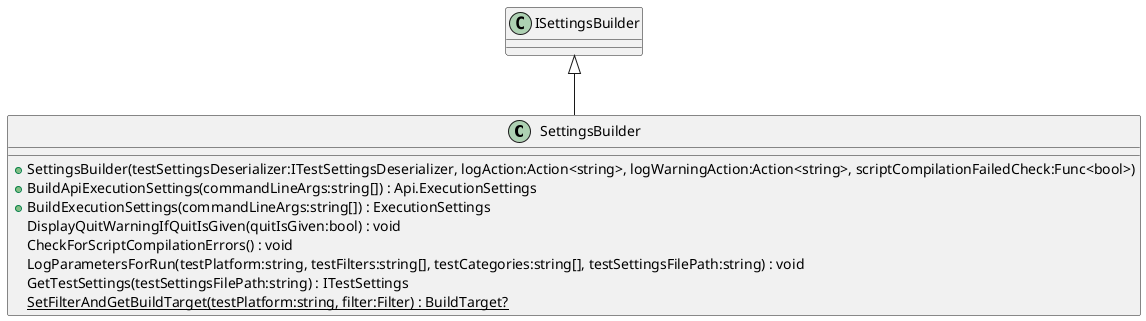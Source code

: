 @startuml
class SettingsBuilder {
    + SettingsBuilder(testSettingsDeserializer:ITestSettingsDeserializer, logAction:Action<string>, logWarningAction:Action<string>, scriptCompilationFailedCheck:Func<bool>)
    + BuildApiExecutionSettings(commandLineArgs:string[]) : Api.ExecutionSettings
    + BuildExecutionSettings(commandLineArgs:string[]) : ExecutionSettings
    DisplayQuitWarningIfQuitIsGiven(quitIsGiven:bool) : void
    CheckForScriptCompilationErrors() : void
    LogParametersForRun(testPlatform:string, testFilters:string[], testCategories:string[], testSettingsFilePath:string) : void
    GetTestSettings(testSettingsFilePath:string) : ITestSettings
    {static} SetFilterAndGetBuildTarget(testPlatform:string, filter:Filter) : BuildTarget?
}
ISettingsBuilder <|-- SettingsBuilder
@enduml
